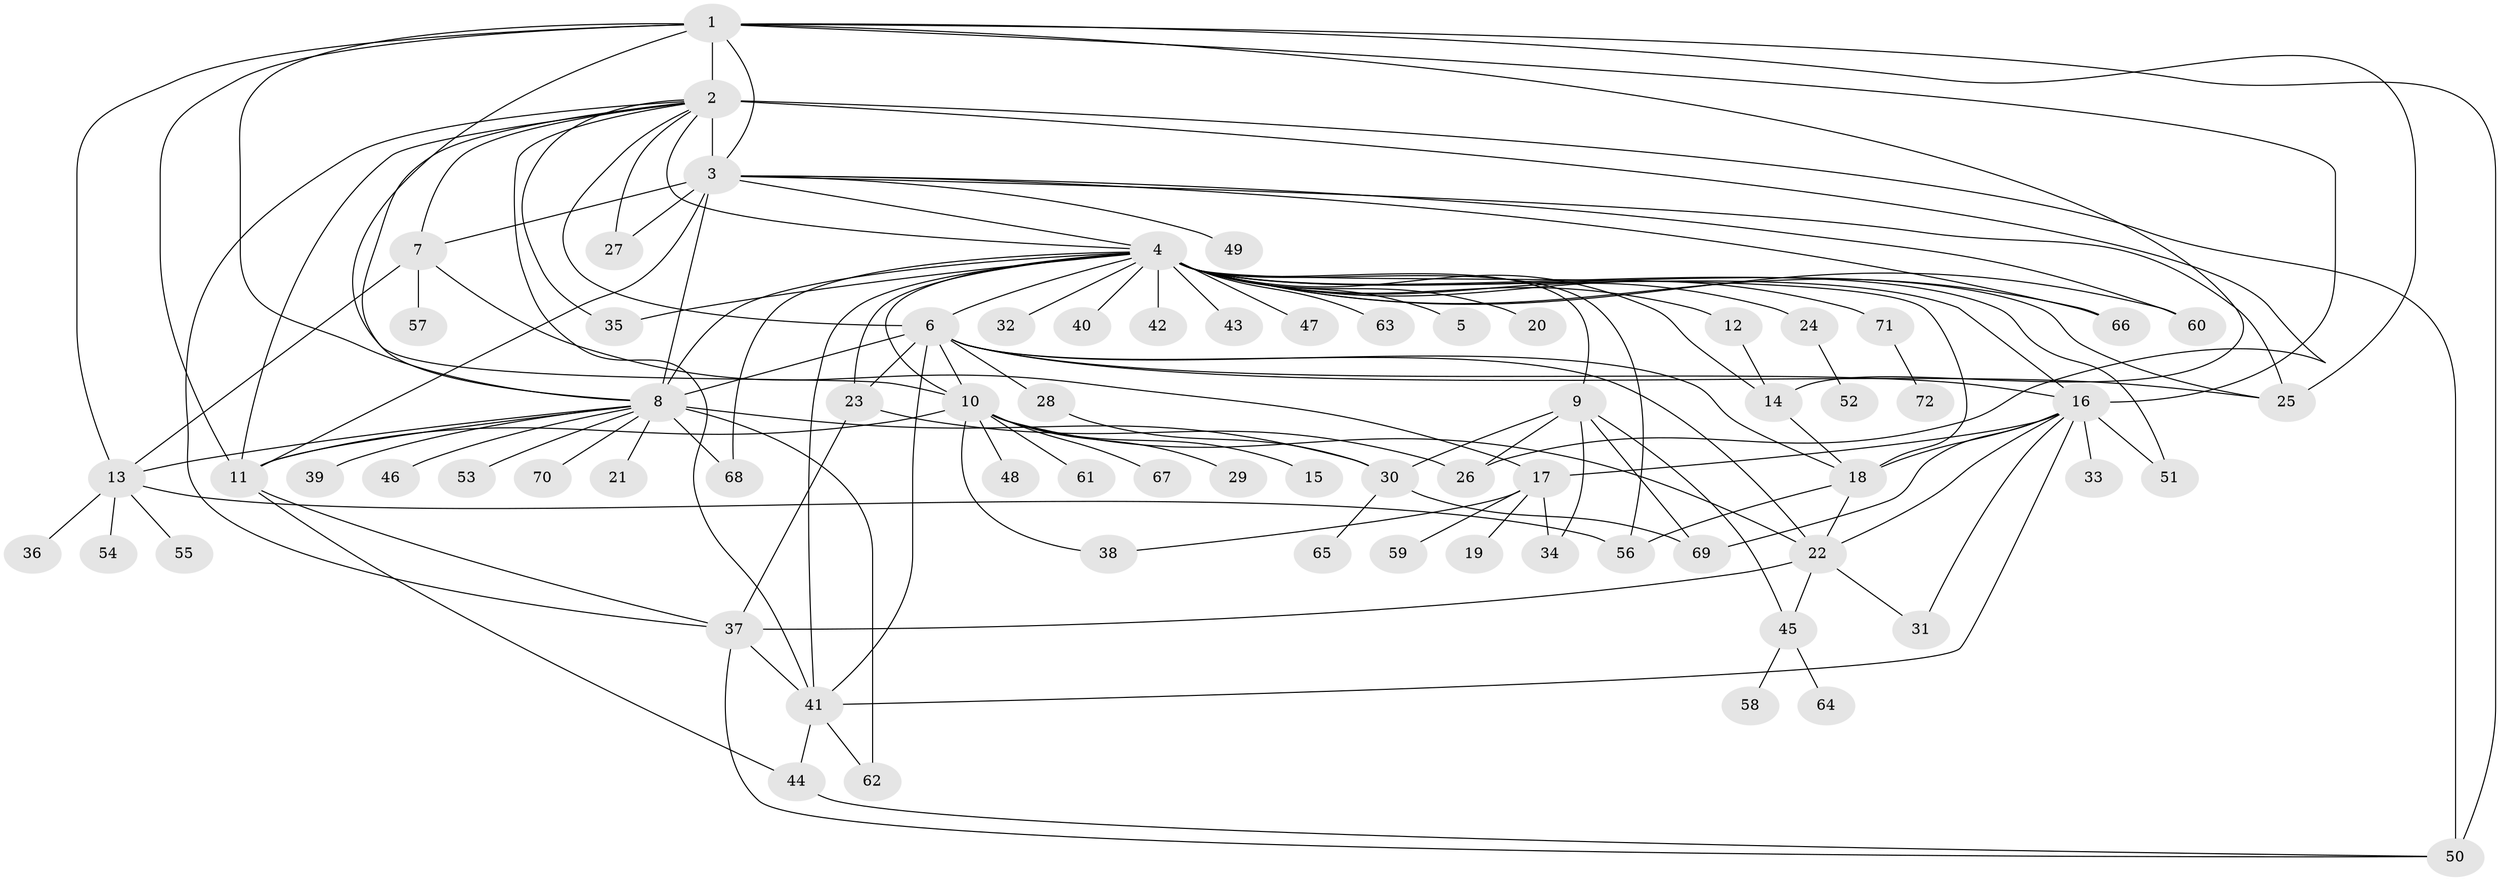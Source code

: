 // original degree distribution, {5: 0.05555555555555555, 33: 0.006944444444444444, 4: 0.0625, 1: 0.4513888888888889, 42: 0.006944444444444444, 40: 0.006944444444444444, 6: 0.020833333333333332, 7: 0.027777777777777776, 3: 0.10416666666666667, 11: 0.006944444444444444, 10: 0.006944444444444444, 2: 0.2152777777777778, 13: 0.006944444444444444, 9: 0.006944444444444444, 8: 0.013888888888888888}
// Generated by graph-tools (version 1.1) at 2025/35/03/09/25 02:35:45]
// undirected, 72 vertices, 132 edges
graph export_dot {
graph [start="1"]
  node [color=gray90,style=filled];
  1;
  2;
  3;
  4;
  5;
  6;
  7;
  8;
  9;
  10;
  11;
  12;
  13;
  14;
  15;
  16;
  17;
  18;
  19;
  20;
  21;
  22;
  23;
  24;
  25;
  26;
  27;
  28;
  29;
  30;
  31;
  32;
  33;
  34;
  35;
  36;
  37;
  38;
  39;
  40;
  41;
  42;
  43;
  44;
  45;
  46;
  47;
  48;
  49;
  50;
  51;
  52;
  53;
  54;
  55;
  56;
  57;
  58;
  59;
  60;
  61;
  62;
  63;
  64;
  65;
  66;
  67;
  68;
  69;
  70;
  71;
  72;
  1 -- 2 [weight=3.0];
  1 -- 3 [weight=1.0];
  1 -- 8 [weight=1.0];
  1 -- 10 [weight=1.0];
  1 -- 11 [weight=2.0];
  1 -- 13 [weight=1.0];
  1 -- 14 [weight=1.0];
  1 -- 16 [weight=1.0];
  1 -- 25 [weight=1.0];
  1 -- 50 [weight=2.0];
  2 -- 3 [weight=14.0];
  2 -- 4 [weight=1.0];
  2 -- 6 [weight=1.0];
  2 -- 7 [weight=1.0];
  2 -- 8 [weight=2.0];
  2 -- 11 [weight=1.0];
  2 -- 26 [weight=1.0];
  2 -- 27 [weight=1.0];
  2 -- 35 [weight=1.0];
  2 -- 37 [weight=1.0];
  2 -- 41 [weight=1.0];
  2 -- 50 [weight=1.0];
  3 -- 4 [weight=3.0];
  3 -- 7 [weight=1.0];
  3 -- 8 [weight=3.0];
  3 -- 11 [weight=1.0];
  3 -- 25 [weight=1.0];
  3 -- 27 [weight=1.0];
  3 -- 49 [weight=1.0];
  3 -- 60 [weight=1.0];
  3 -- 66 [weight=1.0];
  4 -- 5 [weight=1.0];
  4 -- 6 [weight=1.0];
  4 -- 8 [weight=4.0];
  4 -- 9 [weight=1.0];
  4 -- 10 [weight=1.0];
  4 -- 12 [weight=1.0];
  4 -- 14 [weight=1.0];
  4 -- 16 [weight=1.0];
  4 -- 18 [weight=1.0];
  4 -- 20 [weight=1.0];
  4 -- 23 [weight=1.0];
  4 -- 24 [weight=1.0];
  4 -- 25 [weight=1.0];
  4 -- 32 [weight=1.0];
  4 -- 35 [weight=1.0];
  4 -- 40 [weight=1.0];
  4 -- 41 [weight=1.0];
  4 -- 42 [weight=1.0];
  4 -- 43 [weight=1.0];
  4 -- 47 [weight=1.0];
  4 -- 51 [weight=1.0];
  4 -- 56 [weight=1.0];
  4 -- 60 [weight=1.0];
  4 -- 63 [weight=1.0];
  4 -- 66 [weight=1.0];
  4 -- 68 [weight=1.0];
  4 -- 71 [weight=1.0];
  6 -- 8 [weight=24.0];
  6 -- 10 [weight=1.0];
  6 -- 16 [weight=1.0];
  6 -- 18 [weight=1.0];
  6 -- 22 [weight=1.0];
  6 -- 23 [weight=1.0];
  6 -- 25 [weight=1.0];
  6 -- 28 [weight=1.0];
  6 -- 41 [weight=1.0];
  7 -- 13 [weight=1.0];
  7 -- 17 [weight=1.0];
  7 -- 57 [weight=1.0];
  8 -- 11 [weight=1.0];
  8 -- 13 [weight=1.0];
  8 -- 21 [weight=1.0];
  8 -- 30 [weight=1.0];
  8 -- 39 [weight=1.0];
  8 -- 46 [weight=1.0];
  8 -- 53 [weight=1.0];
  8 -- 62 [weight=1.0];
  8 -- 68 [weight=3.0];
  8 -- 70 [weight=1.0];
  9 -- 26 [weight=1.0];
  9 -- 30 [weight=1.0];
  9 -- 34 [weight=1.0];
  9 -- 45 [weight=1.0];
  9 -- 69 [weight=1.0];
  10 -- 11 [weight=1.0];
  10 -- 15 [weight=1.0];
  10 -- 22 [weight=1.0];
  10 -- 29 [weight=1.0];
  10 -- 38 [weight=1.0];
  10 -- 48 [weight=1.0];
  10 -- 61 [weight=1.0];
  10 -- 67 [weight=1.0];
  11 -- 37 [weight=1.0];
  11 -- 44 [weight=1.0];
  12 -- 14 [weight=1.0];
  13 -- 36 [weight=1.0];
  13 -- 54 [weight=1.0];
  13 -- 55 [weight=1.0];
  13 -- 56 [weight=1.0];
  14 -- 18 [weight=1.0];
  16 -- 17 [weight=1.0];
  16 -- 18 [weight=1.0];
  16 -- 22 [weight=1.0];
  16 -- 31 [weight=1.0];
  16 -- 33 [weight=1.0];
  16 -- 41 [weight=1.0];
  16 -- 51 [weight=1.0];
  16 -- 69 [weight=1.0];
  17 -- 19 [weight=1.0];
  17 -- 34 [weight=1.0];
  17 -- 38 [weight=1.0];
  17 -- 59 [weight=1.0];
  18 -- 22 [weight=1.0];
  18 -- 56 [weight=1.0];
  22 -- 31 [weight=1.0];
  22 -- 37 [weight=1.0];
  22 -- 45 [weight=1.0];
  23 -- 26 [weight=1.0];
  23 -- 37 [weight=3.0];
  24 -- 52 [weight=1.0];
  28 -- 30 [weight=1.0];
  30 -- 65 [weight=1.0];
  30 -- 69 [weight=1.0];
  37 -- 41 [weight=1.0];
  37 -- 50 [weight=1.0];
  41 -- 44 [weight=1.0];
  41 -- 62 [weight=1.0];
  44 -- 50 [weight=1.0];
  45 -- 58 [weight=1.0];
  45 -- 64 [weight=1.0];
  71 -- 72 [weight=1.0];
}
